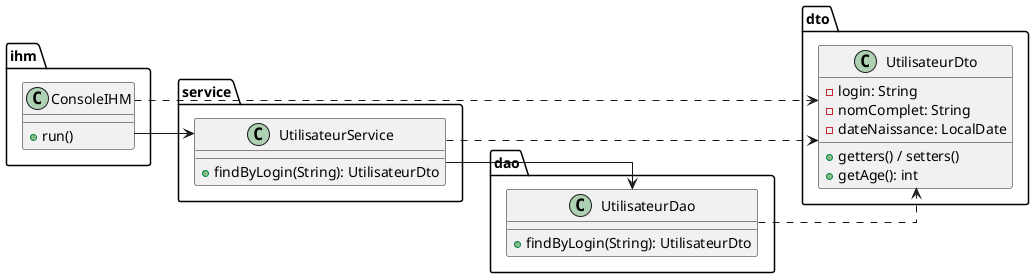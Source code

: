 @startuml
left to right direction
skinparam linetype ortho

package dto {
    class UtilisateurDto {
        -login: String
        -nomComplet: String
        -dateNaissance: LocalDate
        +getters() / setters()
        +getAge(): int
      }
}

package dao {
  class UtilisateurDao {
    +findByLogin(String): UtilisateurDto
  }
  UtilisateurDao ..> UtilisateurDto
}

package service {
  class UtilisateurService {
    +findByLogin(String): UtilisateurDto
  }
  UtilisateurService --> UtilisateurDao
  UtilisateurService ..> UtilisateurDto
}

package ihm {
    class ConsoleIHM {
        +run()
    }
    ConsoleIHM --> UtilisateurService
    ConsoleIHM ..> UtilisateurDto
}



@enduml
